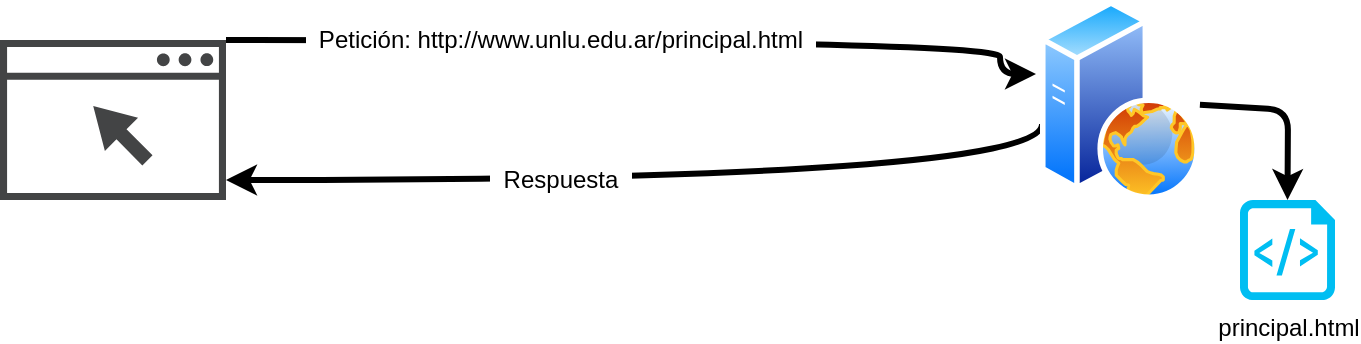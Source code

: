 <mxfile version="11.1.4" type="device"><diagram id="Ab28ut_t6iCQ3V42AmPi" name="Page-1"><mxGraphModel dx="868" dy="533" grid="1" gridSize="10" guides="1" tooltips="1" connect="1" arrows="1" fold="1" page="1" pageScale="1" pageWidth="850" pageHeight="1100" math="0" shadow="0"><root><mxCell id="0"/><mxCell id="1" parent="0"/><mxCell id="Nk_UV4teMmcxll1Xwu7c-8" style="edgeStyle=orthogonalEdgeStyle;orthogonalLoop=1;jettySize=auto;html=1;curved=1;strokeWidth=3;entryX=-0.025;entryY=0.37;entryDx=0;entryDy=0;entryPerimeter=0;" edge="1" parent="1" source="Nk_UV4teMmcxll1Xwu7c-4" target="Nk_UV4teMmcxll1Xwu7c-5"><mxGeometry relative="1" as="geometry"><Array as="points"><mxPoint x="540" y="120"/><mxPoint x="540" y="137"/></Array></mxGeometry></mxCell><mxCell id="Nk_UV4teMmcxll1Xwu7c-10" value="&amp;nbsp; Petición: http://www.unlu.edu.ar/principal.html&amp;nbsp;&amp;nbsp;" style="text;html=1;resizable=0;points=[];align=center;verticalAlign=middle;labelBackgroundColor=#ffffff;" vertex="1" connectable="0" parent="Nk_UV4teMmcxll1Xwu7c-8"><mxGeometry x="0.29" y="2" relative="1" as="geometry"><mxPoint x="-105" y="2" as="offset"/></mxGeometry></mxCell><mxCell id="Nk_UV4teMmcxll1Xwu7c-4" value="" style="pointerEvents=1;shadow=0;dashed=0;html=1;strokeColor=none;fillColor=#434445;aspect=fixed;labelPosition=center;verticalLabelPosition=bottom;verticalAlign=top;align=center;outlineConnect=0;shape=mxgraph.vvd.web_browser;" vertex="1" parent="1"><mxGeometry x="40" y="120" width="113" height="80" as="geometry"/></mxCell><mxCell id="Nk_UV4teMmcxll1Xwu7c-9" style="edgeStyle=orthogonalEdgeStyle;curved=1;orthogonalLoop=1;jettySize=auto;html=1;strokeWidth=3;exitX=0.013;exitY=0.62;exitDx=0;exitDy=0;exitPerimeter=0;" edge="1" parent="1" source="Nk_UV4teMmcxll1Xwu7c-5" target="Nk_UV4teMmcxll1Xwu7c-4"><mxGeometry relative="1" as="geometry"><Array as="points"><mxPoint x="561" y="190"/></Array></mxGeometry></mxCell><mxCell id="Nk_UV4teMmcxll1Xwu7c-11" value="&amp;nbsp; Respuesta&amp;nbsp;&amp;nbsp;" style="text;html=1;resizable=0;points=[];align=center;verticalAlign=middle;labelBackgroundColor=#ffffff;" vertex="1" connectable="0" parent="Nk_UV4teMmcxll1Xwu7c-9"><mxGeometry x="-0.182" y="1" relative="1" as="geometry"><mxPoint x="-91" y="-1" as="offset"/></mxGeometry></mxCell><mxCell id="Nk_UV4teMmcxll1Xwu7c-5" value="" style="aspect=fixed;perimeter=ellipsePerimeter;html=1;align=center;shadow=0;dashed=0;spacingTop=3;image;image=img/lib/active_directory/web_server.svg;" vertex="1" parent="1"><mxGeometry x="560" y="100" width="80" height="100" as="geometry"/></mxCell><mxCell id="Nk_UV4teMmcxll1Xwu7c-13" value="principal.html" style="verticalLabelPosition=bottom;html=1;verticalAlign=top;align=center;strokeColor=none;fillColor=#00BEF2;shape=mxgraph.azure.script_file;pointerEvents=1;" vertex="1" parent="1"><mxGeometry x="660" y="200" width="47.5" height="50" as="geometry"/></mxCell><mxCell id="Nk_UV4teMmcxll1Xwu7c-15" value="" style="endArrow=classic;html=1;strokeWidth=3;entryX=0.5;entryY=0;entryDx=0;entryDy=0;entryPerimeter=0;" edge="1" parent="1" source="Nk_UV4teMmcxll1Xwu7c-5" target="Nk_UV4teMmcxll1Xwu7c-13"><mxGeometry width="50" height="50" relative="1" as="geometry"><mxPoint x="40" y="280" as="sourcePoint"/><mxPoint x="90" y="230" as="targetPoint"/><Array as="points"><mxPoint x="684" y="155"/></Array></mxGeometry></mxCell></root></mxGraphModel></diagram></mxfile>